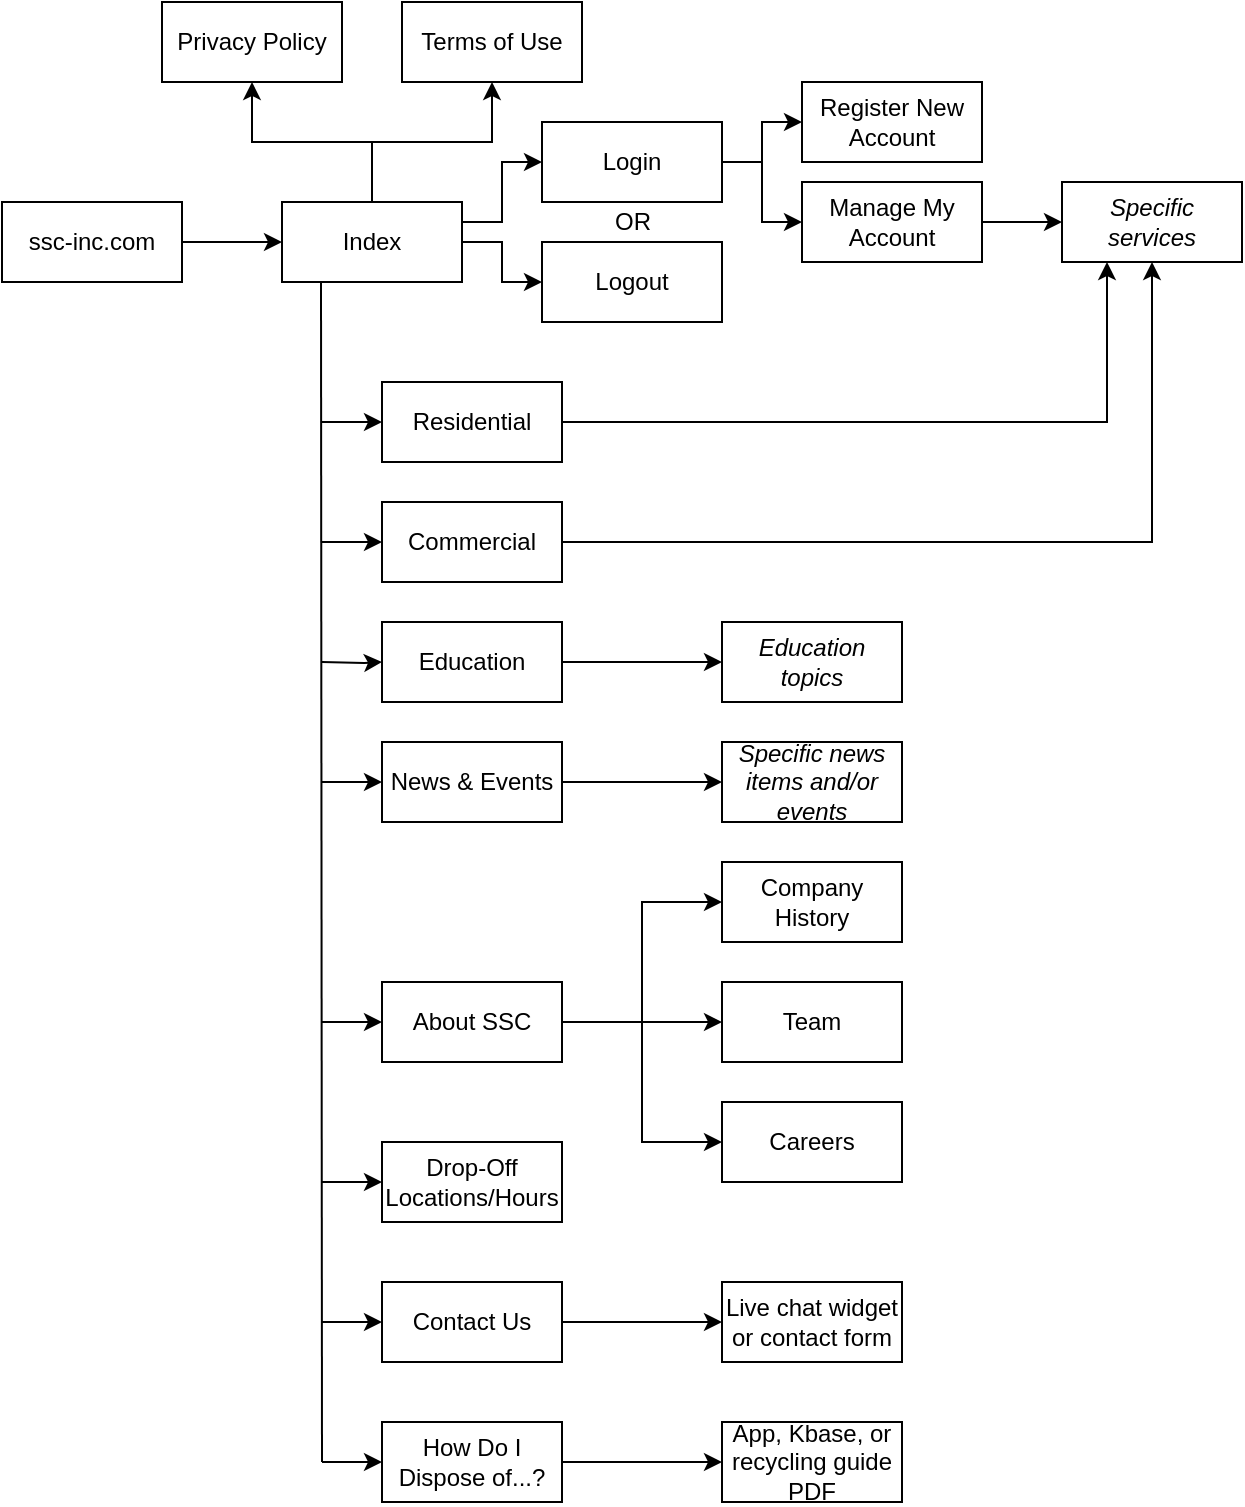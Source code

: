 <mxfile version="12.7.0" type="device"><diagram id="gsvkYRc_zx-qF1V8ujuj" name="Page-1"><mxGraphModel dx="1048" dy="820" grid="1" gridSize="10" guides="1" tooltips="1" connect="1" arrows="1" fold="1" page="1" pageScale="1" pageWidth="850" pageHeight="1100" math="0" shadow="0"><root><mxCell id="0"/><mxCell id="1" parent="0"/><mxCell id="yNBCeebsJw2QJeEYAk7R-72" value="" style="edgeStyle=orthogonalEdgeStyle;rounded=0;orthogonalLoop=1;jettySize=auto;html=1;entryX=0;entryY=0.5;entryDx=0;entryDy=0;" edge="1" parent="1" source="9vHFFI2Idw2irvba9V2T-1" target="yNBCeebsJw2QJeEYAk7R-117"><mxGeometry relative="1" as="geometry"><mxPoint x="220" y="130" as="targetPoint"/></mxGeometry></mxCell><mxCell id="9vHFFI2Idw2irvba9V2T-1" value="ssc-inc.com" style="rounded=0;whiteSpace=wrap;html=1;" parent="1" vertex="1"><mxGeometry x="80" y="150" width="90" height="40" as="geometry"/></mxCell><mxCell id="yNBCeebsJw2QJeEYAk7R-141" value="" style="edgeStyle=orthogonalEdgeStyle;rounded=0;orthogonalLoop=1;jettySize=auto;html=1;" edge="1" parent="1" source="yNBCeebsJw2QJeEYAk7R-117" target="yNBCeebsJw2QJeEYAk7R-136"><mxGeometry relative="1" as="geometry"/></mxCell><mxCell id="yNBCeebsJw2QJeEYAk7R-147" value="" style="edgeStyle=orthogonalEdgeStyle;rounded=0;orthogonalLoop=1;jettySize=auto;html=1;entryX=0.5;entryY=1;entryDx=0;entryDy=0;" edge="1" parent="1" source="yNBCeebsJw2QJeEYAk7R-117" target="yNBCeebsJw2QJeEYAk7R-131"><mxGeometry relative="1" as="geometry"/></mxCell><mxCell id="yNBCeebsJw2QJeEYAk7R-149" style="edgeStyle=orthogonalEdgeStyle;rounded=0;orthogonalLoop=1;jettySize=auto;html=1;entryX=0.5;entryY=1;entryDx=0;entryDy=0;" edge="1" parent="1" source="yNBCeebsJw2QJeEYAk7R-117" target="yNBCeebsJw2QJeEYAk7R-130"><mxGeometry relative="1" as="geometry"/></mxCell><mxCell id="yNBCeebsJw2QJeEYAk7R-117" value="Index" style="rounded=0;whiteSpace=wrap;html=1;" vertex="1" parent="1"><mxGeometry x="220" y="150" width="90" height="40" as="geometry"/></mxCell><mxCell id="yNBCeebsJw2QJeEYAk7R-142" style="edgeStyle=orthogonalEdgeStyle;rounded=0;orthogonalLoop=1;jettySize=auto;html=1;exitX=1;exitY=0.25;exitDx=0;exitDy=0;" edge="1" parent="1" source="yNBCeebsJw2QJeEYAk7R-117" target="yNBCeebsJw2QJeEYAk7R-118"><mxGeometry relative="1" as="geometry"/></mxCell><mxCell id="yNBCeebsJw2QJeEYAk7R-144" value="" style="edgeStyle=orthogonalEdgeStyle;rounded=0;orthogonalLoop=1;jettySize=auto;html=1;" edge="1" parent="1" source="yNBCeebsJw2QJeEYAk7R-118" target="yNBCeebsJw2QJeEYAk7R-120"><mxGeometry relative="1" as="geometry"/></mxCell><mxCell id="yNBCeebsJw2QJeEYAk7R-145" value="" style="edgeStyle=orthogonalEdgeStyle;rounded=0;orthogonalLoop=1;jettySize=auto;html=1;entryX=0;entryY=0.5;entryDx=0;entryDy=0;" edge="1" parent="1" source="yNBCeebsJw2QJeEYAk7R-118" target="yNBCeebsJw2QJeEYAk7R-122"><mxGeometry relative="1" as="geometry"/></mxCell><mxCell id="yNBCeebsJw2QJeEYAk7R-118" value="Login" style="rounded=0;whiteSpace=wrap;html=1;" vertex="1" parent="1"><mxGeometry x="350" y="110" width="90" height="40" as="geometry"/></mxCell><mxCell id="yNBCeebsJw2QJeEYAk7R-120" value="Register New Account" style="rounded=0;whiteSpace=wrap;html=1;" vertex="1" parent="1"><mxGeometry x="480" y="90" width="90" height="40" as="geometry"/></mxCell><mxCell id="yNBCeebsJw2QJeEYAk7R-152" value="" style="edgeStyle=orthogonalEdgeStyle;rounded=0;orthogonalLoop=1;jettySize=auto;html=1;" edge="1" parent="1" source="yNBCeebsJw2QJeEYAk7R-122" target="yNBCeebsJw2QJeEYAk7R-151"><mxGeometry relative="1" as="geometry"/></mxCell><mxCell id="yNBCeebsJw2QJeEYAk7R-122" value="Manage My Account" style="rounded=0;whiteSpace=wrap;html=1;" vertex="1" parent="1"><mxGeometry x="480" y="140" width="90" height="40" as="geometry"/></mxCell><mxCell id="yNBCeebsJw2QJeEYAk7R-167" value="" style="edgeStyle=orthogonalEdgeStyle;rounded=0;orthogonalLoop=1;jettySize=auto;html=1;entryX=0.25;entryY=1;entryDx=0;entryDy=0;" edge="1" parent="1" source="yNBCeebsJw2QJeEYAk7R-123" target="yNBCeebsJw2QJeEYAk7R-151"><mxGeometry relative="1" as="geometry"><mxPoint x="440" y="260" as="targetPoint"/></mxGeometry></mxCell><mxCell id="yNBCeebsJw2QJeEYAk7R-123" value="Residential" style="rounded=0;whiteSpace=wrap;html=1;" vertex="1" parent="1"><mxGeometry x="270" y="240" width="90" height="40" as="geometry"/></mxCell><mxCell id="yNBCeebsJw2QJeEYAk7R-169" value="" style="edgeStyle=orthogonalEdgeStyle;rounded=0;orthogonalLoop=1;jettySize=auto;html=1;" edge="1" parent="1" source="yNBCeebsJw2QJeEYAk7R-125" target="yNBCeebsJw2QJeEYAk7R-151"><mxGeometry relative="1" as="geometry"><mxPoint x="440" y="340" as="targetPoint"/></mxGeometry></mxCell><mxCell id="yNBCeebsJw2QJeEYAk7R-125" value="Commercial" style="rounded=0;whiteSpace=wrap;html=1;" vertex="1" parent="1"><mxGeometry x="270" y="300" width="90" height="40" as="geometry"/></mxCell><mxCell id="yNBCeebsJw2QJeEYAk7R-161" value="" style="edgeStyle=orthogonalEdgeStyle;rounded=0;orthogonalLoop=1;jettySize=auto;html=1;" edge="1" parent="1" target="yNBCeebsJw2QJeEYAk7R-126"><mxGeometry relative="1" as="geometry"><mxPoint x="240" y="380" as="sourcePoint"/></mxGeometry></mxCell><mxCell id="yNBCeebsJw2QJeEYAk7R-171" value="" style="edgeStyle=orthogonalEdgeStyle;rounded=0;orthogonalLoop=1;jettySize=auto;html=1;" edge="1" parent="1" source="yNBCeebsJw2QJeEYAk7R-126" target="yNBCeebsJw2QJeEYAk7R-170"><mxGeometry relative="1" as="geometry"/></mxCell><mxCell id="yNBCeebsJw2QJeEYAk7R-126" value="Education" style="rounded=0;whiteSpace=wrap;html=1;" vertex="1" parent="1"><mxGeometry x="270" y="360" width="90" height="40" as="geometry"/></mxCell><mxCell id="yNBCeebsJw2QJeEYAk7R-170" value="&lt;i&gt;Education topics&lt;/i&gt;" style="rounded=0;whiteSpace=wrap;html=1;" vertex="1" parent="1"><mxGeometry x="440" y="360" width="90" height="40" as="geometry"/></mxCell><mxCell id="yNBCeebsJw2QJeEYAk7R-173" value="" style="edgeStyle=orthogonalEdgeStyle;rounded=0;orthogonalLoop=1;jettySize=auto;html=1;" edge="1" parent="1" source="yNBCeebsJw2QJeEYAk7R-129" target="yNBCeebsJw2QJeEYAk7R-172"><mxGeometry relative="1" as="geometry"/></mxCell><mxCell id="yNBCeebsJw2QJeEYAk7R-129" value="News &amp;amp; Events" style="rounded=0;whiteSpace=wrap;html=1;" vertex="1" parent="1"><mxGeometry x="270" y="420" width="90" height="40" as="geometry"/></mxCell><mxCell id="yNBCeebsJw2QJeEYAk7R-172" value="&lt;i&gt;Specific news items and/or events&lt;/i&gt;" style="rounded=0;whiteSpace=wrap;html=1;" vertex="1" parent="1"><mxGeometry x="440" y="420" width="90" height="40" as="geometry"/></mxCell><mxCell id="yNBCeebsJw2QJeEYAk7R-130" value="Privacy Policy" style="rounded=0;whiteSpace=wrap;html=1;" vertex="1" parent="1"><mxGeometry x="160" y="50" width="90" height="40" as="geometry"/></mxCell><mxCell id="yNBCeebsJw2QJeEYAk7R-131" value="Terms of Use" style="rounded=0;whiteSpace=wrap;html=1;" vertex="1" parent="1"><mxGeometry x="280" y="50" width="90" height="40" as="geometry"/></mxCell><mxCell id="yNBCeebsJw2QJeEYAk7R-136" value="Logout" style="rounded=0;whiteSpace=wrap;html=1;" vertex="1" parent="1"><mxGeometry x="350" y="170" width="90" height="40" as="geometry"/></mxCell><mxCell id="yNBCeebsJw2QJeEYAk7R-150" value="OR" style="text;html=1;align=center;verticalAlign=middle;resizable=0;points=[];autosize=1;" vertex="1" parent="1"><mxGeometry x="380" y="150" width="30" height="20" as="geometry"/></mxCell><mxCell id="yNBCeebsJw2QJeEYAk7R-151" value="&lt;i&gt;Specific services&lt;/i&gt;" style="rounded=0;whiteSpace=wrap;html=1;" vertex="1" parent="1"><mxGeometry x="610" y="140" width="90" height="40" as="geometry"/></mxCell><mxCell id="yNBCeebsJw2QJeEYAk7R-157" value="" style="endArrow=none;html=1;entryX=0.25;entryY=1;entryDx=0;entryDy=0;" edge="1" parent="1"><mxGeometry width="50" height="50" relative="1" as="geometry"><mxPoint x="240" y="780" as="sourcePoint"/><mxPoint x="239.5" y="190" as="targetPoint"/></mxGeometry></mxCell><mxCell id="yNBCeebsJw2QJeEYAk7R-158" value="" style="endArrow=classic;html=1;entryX=0;entryY=0.5;entryDx=0;entryDy=0;" edge="1" parent="1" target="yNBCeebsJw2QJeEYAk7R-129"><mxGeometry width="50" height="50" relative="1" as="geometry"><mxPoint x="240" y="440" as="sourcePoint"/><mxPoint x="290" y="390" as="targetPoint"/></mxGeometry></mxCell><mxCell id="yNBCeebsJw2QJeEYAk7R-164" value="" style="endArrow=classic;html=1;entryX=0;entryY=0.5;entryDx=0;entryDy=0;" edge="1" parent="1" target="yNBCeebsJw2QJeEYAk7R-125"><mxGeometry width="50" height="50" relative="1" as="geometry"><mxPoint x="240" y="320" as="sourcePoint"/><mxPoint x="140" y="510" as="targetPoint"/></mxGeometry></mxCell><mxCell id="yNBCeebsJw2QJeEYAk7R-165" value="" style="endArrow=classic;html=1;entryX=0;entryY=0.5;entryDx=0;entryDy=0;" edge="1" parent="1" target="yNBCeebsJw2QJeEYAk7R-123"><mxGeometry width="50" height="50" relative="1" as="geometry"><mxPoint x="240" y="260" as="sourcePoint"/><mxPoint x="140" y="530" as="targetPoint"/></mxGeometry></mxCell><mxCell id="yNBCeebsJw2QJeEYAk7R-185" value="" style="edgeStyle=orthogonalEdgeStyle;rounded=0;orthogonalLoop=1;jettySize=auto;html=1;" edge="1" parent="1" source="yNBCeebsJw2QJeEYAk7R-174" target="yNBCeebsJw2QJeEYAk7R-184"><mxGeometry relative="1" as="geometry"/></mxCell><mxCell id="yNBCeebsJw2QJeEYAk7R-174" value="Contact Us" style="rounded=0;whiteSpace=wrap;html=1;" vertex="1" parent="1"><mxGeometry x="270" y="690" width="90" height="40" as="geometry"/></mxCell><mxCell id="yNBCeebsJw2QJeEYAk7R-184" value="Live chat widget or contact form" style="rounded=0;whiteSpace=wrap;html=1;" vertex="1" parent="1"><mxGeometry x="440" y="690" width="90" height="40" as="geometry"/></mxCell><mxCell id="yNBCeebsJw2QJeEYAk7R-175" value="" style="endArrow=classic;html=1;entryX=0;entryY=0.5;entryDx=0;entryDy=0;" edge="1" parent="1" target="yNBCeebsJw2QJeEYAk7R-174"><mxGeometry width="50" height="50" relative="1" as="geometry"><mxPoint x="240" y="710" as="sourcePoint"/><mxPoint x="290" y="660" as="targetPoint"/></mxGeometry></mxCell><mxCell id="yNBCeebsJw2QJeEYAk7R-187" value="" style="edgeStyle=orthogonalEdgeStyle;rounded=0;orthogonalLoop=1;jettySize=auto;html=1;entryX=0;entryY=0.5;entryDx=0;entryDy=0;" edge="1" parent="1" source="yNBCeebsJw2QJeEYAk7R-176" target="yNBCeebsJw2QJeEYAk7R-186"><mxGeometry relative="1" as="geometry"/></mxCell><mxCell id="yNBCeebsJw2QJeEYAk7R-190" style="edgeStyle=orthogonalEdgeStyle;rounded=0;orthogonalLoop=1;jettySize=auto;html=1;entryX=0;entryY=0.5;entryDx=0;entryDy=0;" edge="1" parent="1" source="yNBCeebsJw2QJeEYAk7R-176" target="yNBCeebsJw2QJeEYAk7R-189"><mxGeometry relative="1" as="geometry"/></mxCell><mxCell id="yNBCeebsJw2QJeEYAk7R-191" style="edgeStyle=orthogonalEdgeStyle;rounded=0;orthogonalLoop=1;jettySize=auto;html=1;entryX=0;entryY=0.5;entryDx=0;entryDy=0;" edge="1" parent="1" source="yNBCeebsJw2QJeEYAk7R-176" target="yNBCeebsJw2QJeEYAk7R-188"><mxGeometry relative="1" as="geometry"/></mxCell><mxCell id="yNBCeebsJw2QJeEYAk7R-176" value="About SSC" style="rounded=0;whiteSpace=wrap;html=1;" vertex="1" parent="1"><mxGeometry x="270" y="540" width="90" height="40" as="geometry"/></mxCell><mxCell id="yNBCeebsJw2QJeEYAk7R-186" value="Company History" style="rounded=0;whiteSpace=wrap;html=1;" vertex="1" parent="1"><mxGeometry x="440" y="480" width="90" height="40" as="geometry"/></mxCell><mxCell id="yNBCeebsJw2QJeEYAk7R-177" value="" style="endArrow=classic;html=1;entryX=0;entryY=0.5;entryDx=0;entryDy=0;" edge="1" parent="1" target="yNBCeebsJw2QJeEYAk7R-176"><mxGeometry width="50" height="50" relative="1" as="geometry"><mxPoint x="240" y="560" as="sourcePoint"/><mxPoint x="290" y="510" as="targetPoint"/></mxGeometry></mxCell><mxCell id="yNBCeebsJw2QJeEYAk7R-178" value="Drop-Off Locations/Hours" style="rounded=0;whiteSpace=wrap;html=1;" vertex="1" parent="1"><mxGeometry x="270" y="620" width="90" height="40" as="geometry"/></mxCell><mxCell id="yNBCeebsJw2QJeEYAk7R-179" value="" style="endArrow=classic;html=1;entryX=0;entryY=0.5;entryDx=0;entryDy=0;" edge="1" parent="1" target="yNBCeebsJw2QJeEYAk7R-178"><mxGeometry width="50" height="50" relative="1" as="geometry"><mxPoint x="240" y="640" as="sourcePoint"/><mxPoint x="290" y="590" as="targetPoint"/></mxGeometry></mxCell><mxCell id="yNBCeebsJw2QJeEYAk7R-183" value="" style="edgeStyle=orthogonalEdgeStyle;rounded=0;orthogonalLoop=1;jettySize=auto;html=1;" edge="1" parent="1" source="yNBCeebsJw2QJeEYAk7R-180" target="yNBCeebsJw2QJeEYAk7R-182"><mxGeometry relative="1" as="geometry"/></mxCell><mxCell id="yNBCeebsJw2QJeEYAk7R-180" value="How Do I Dispose of...?" style="rounded=0;whiteSpace=wrap;html=1;" vertex="1" parent="1"><mxGeometry x="270" y="760" width="90" height="40" as="geometry"/></mxCell><mxCell id="yNBCeebsJw2QJeEYAk7R-182" value="App, Kbase, or recycling guide PDF" style="rounded=0;whiteSpace=wrap;html=1;" vertex="1" parent="1"><mxGeometry x="440" y="760" width="90" height="40" as="geometry"/></mxCell><mxCell id="yNBCeebsJw2QJeEYAk7R-181" value="" style="endArrow=classic;html=1;entryX=0;entryY=0.5;entryDx=0;entryDy=0;" edge="1" parent="1" target="yNBCeebsJw2QJeEYAk7R-180"><mxGeometry width="50" height="50" relative="1" as="geometry"><mxPoint x="240" y="780" as="sourcePoint"/><mxPoint x="290" y="670" as="targetPoint"/></mxGeometry></mxCell><mxCell id="yNBCeebsJw2QJeEYAk7R-188" value="Team" style="rounded=0;whiteSpace=wrap;html=1;" vertex="1" parent="1"><mxGeometry x="440" y="540" width="90" height="40" as="geometry"/></mxCell><mxCell id="yNBCeebsJw2QJeEYAk7R-189" value="Careers" style="rounded=0;whiteSpace=wrap;html=1;" vertex="1" parent="1"><mxGeometry x="440" y="600" width="90" height="40" as="geometry"/></mxCell></root></mxGraphModel></diagram></mxfile>
